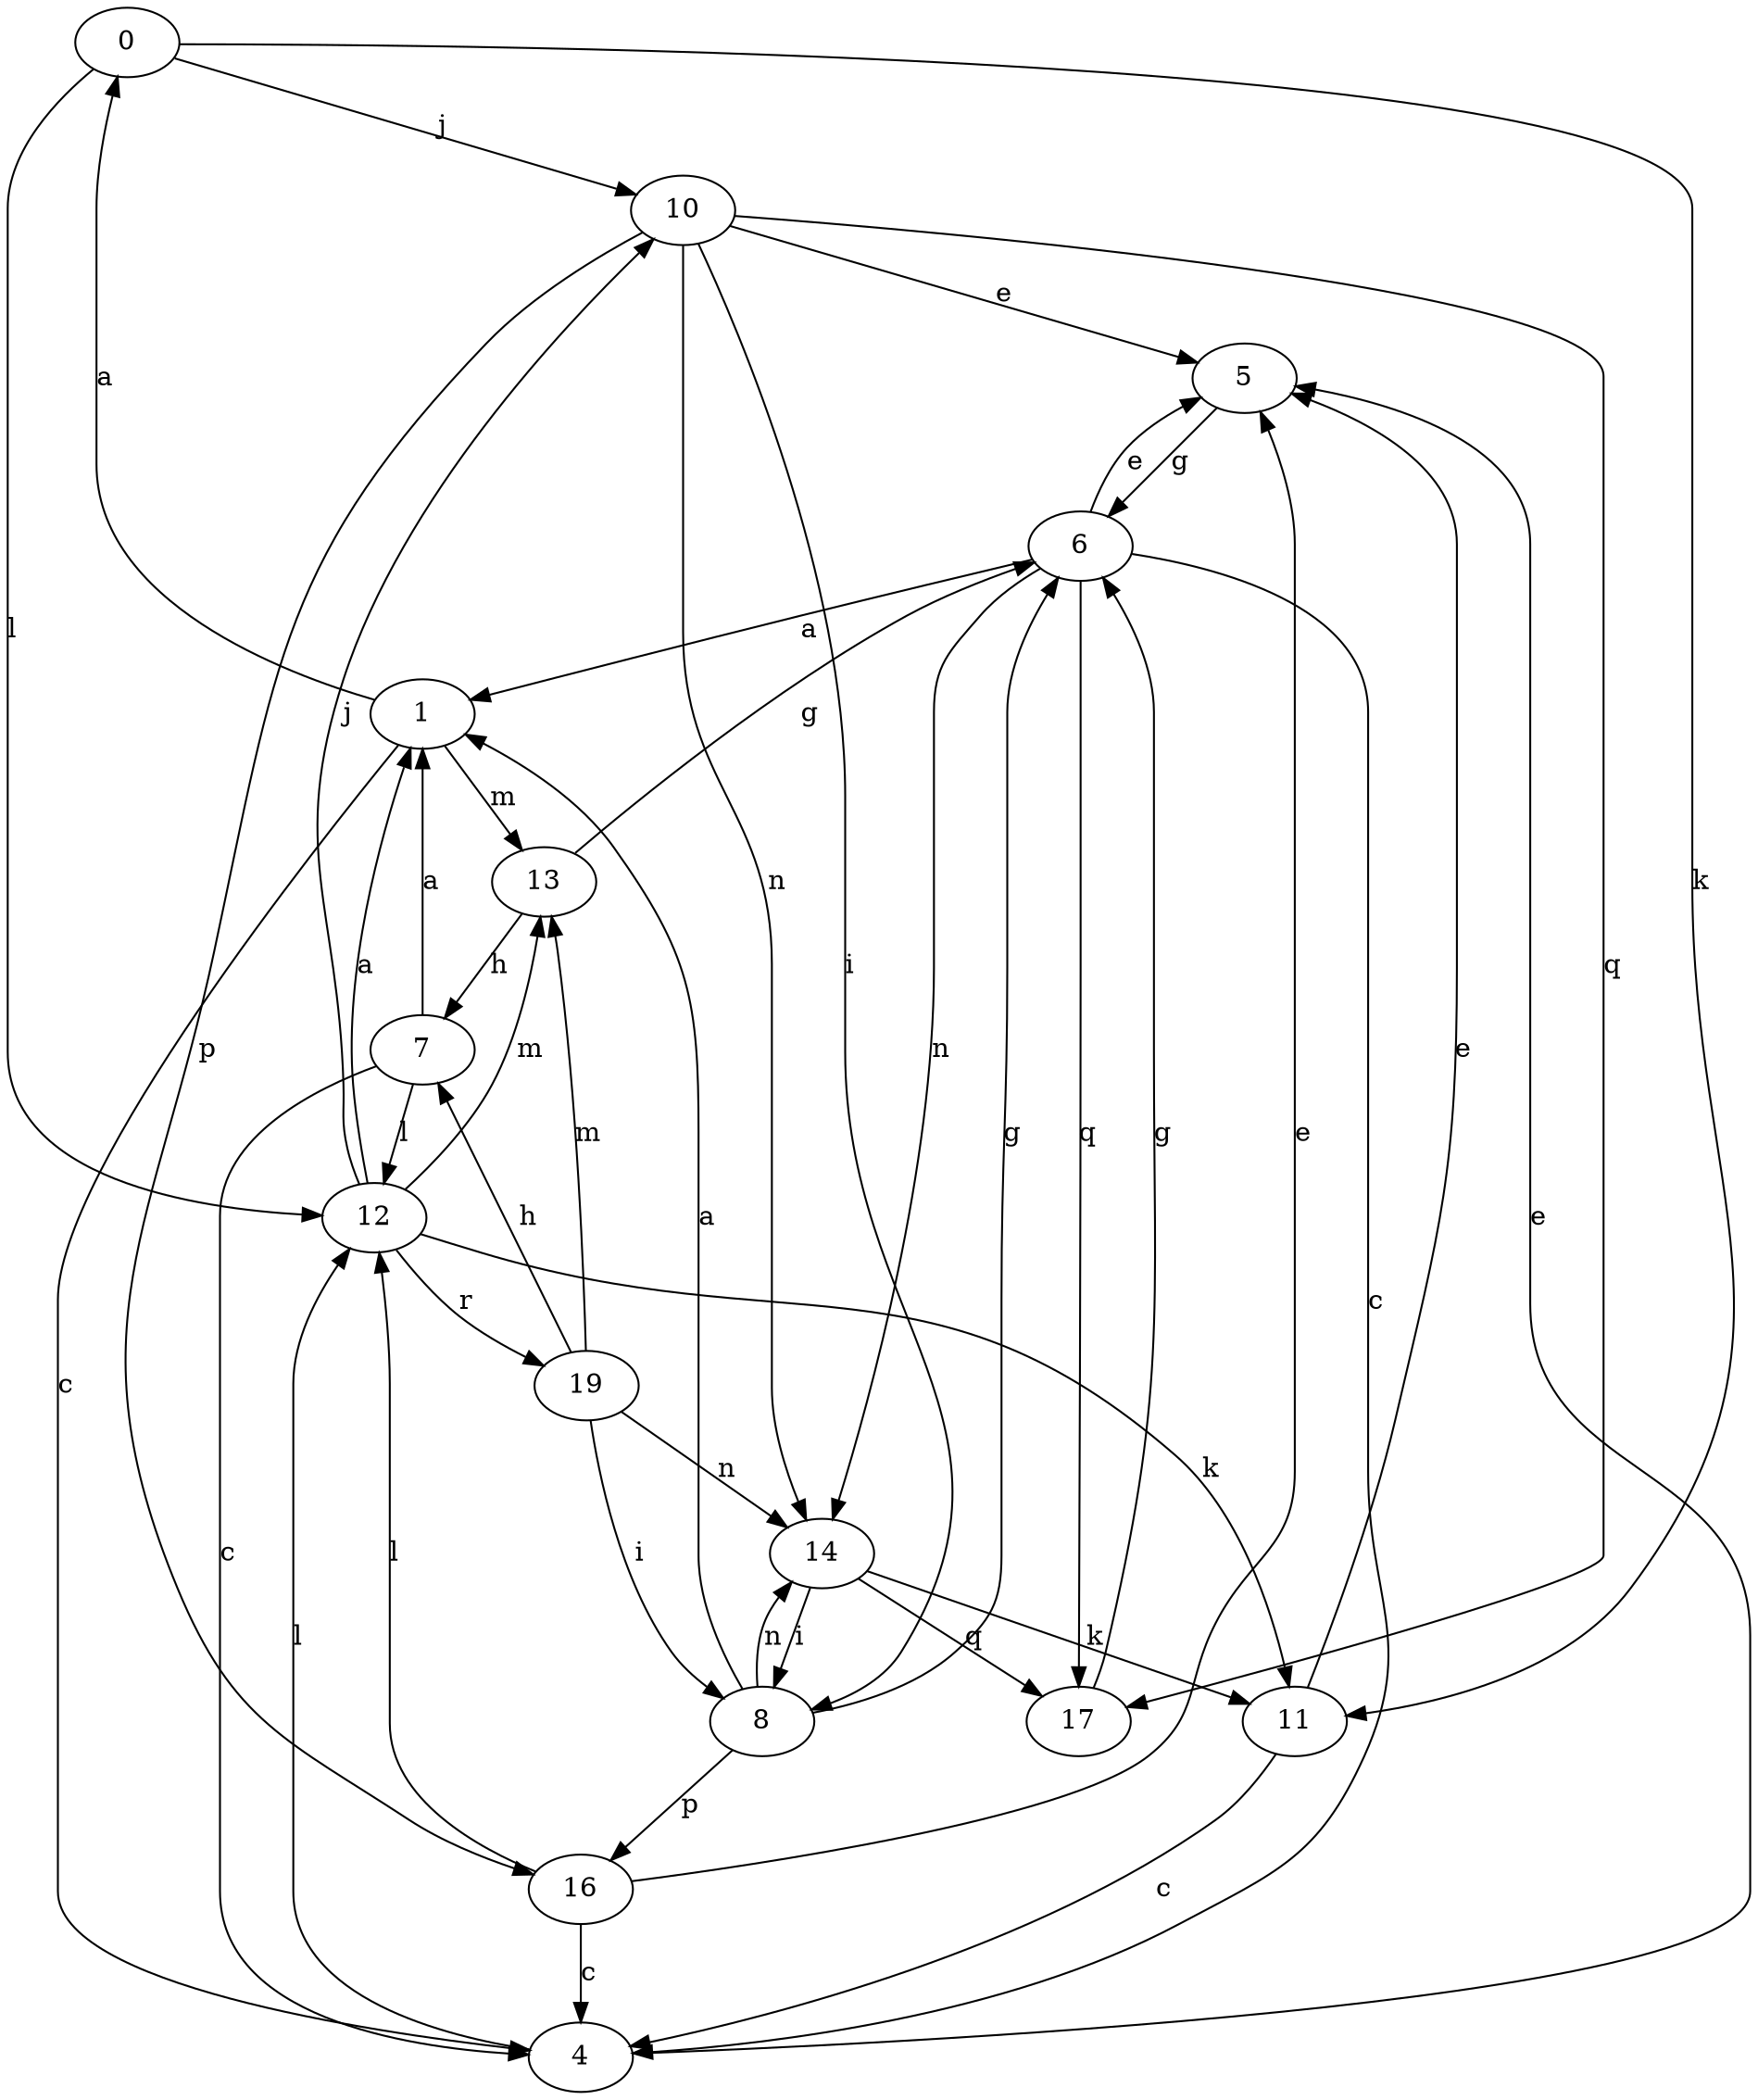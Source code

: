 strict digraph  {
0;
1;
4;
5;
6;
7;
8;
10;
11;
12;
13;
14;
16;
17;
19;
0 -> 10  [label=j];
0 -> 11  [label=k];
0 -> 12  [label=l];
1 -> 0  [label=a];
1 -> 4  [label=c];
1 -> 13  [label=m];
4 -> 5  [label=e];
4 -> 12  [label=l];
5 -> 6  [label=g];
6 -> 1  [label=a];
6 -> 4  [label=c];
6 -> 5  [label=e];
6 -> 14  [label=n];
6 -> 17  [label=q];
7 -> 1  [label=a];
7 -> 4  [label=c];
7 -> 12  [label=l];
8 -> 1  [label=a];
8 -> 6  [label=g];
8 -> 14  [label=n];
8 -> 16  [label=p];
10 -> 5  [label=e];
10 -> 8  [label=i];
10 -> 14  [label=n];
10 -> 16  [label=p];
10 -> 17  [label=q];
11 -> 4  [label=c];
11 -> 5  [label=e];
12 -> 1  [label=a];
12 -> 10  [label=j];
12 -> 11  [label=k];
12 -> 13  [label=m];
12 -> 19  [label=r];
13 -> 6  [label=g];
13 -> 7  [label=h];
14 -> 8  [label=i];
14 -> 11  [label=k];
14 -> 17  [label=q];
16 -> 4  [label=c];
16 -> 5  [label=e];
16 -> 12  [label=l];
17 -> 6  [label=g];
19 -> 7  [label=h];
19 -> 8  [label=i];
19 -> 13  [label=m];
19 -> 14  [label=n];
}
